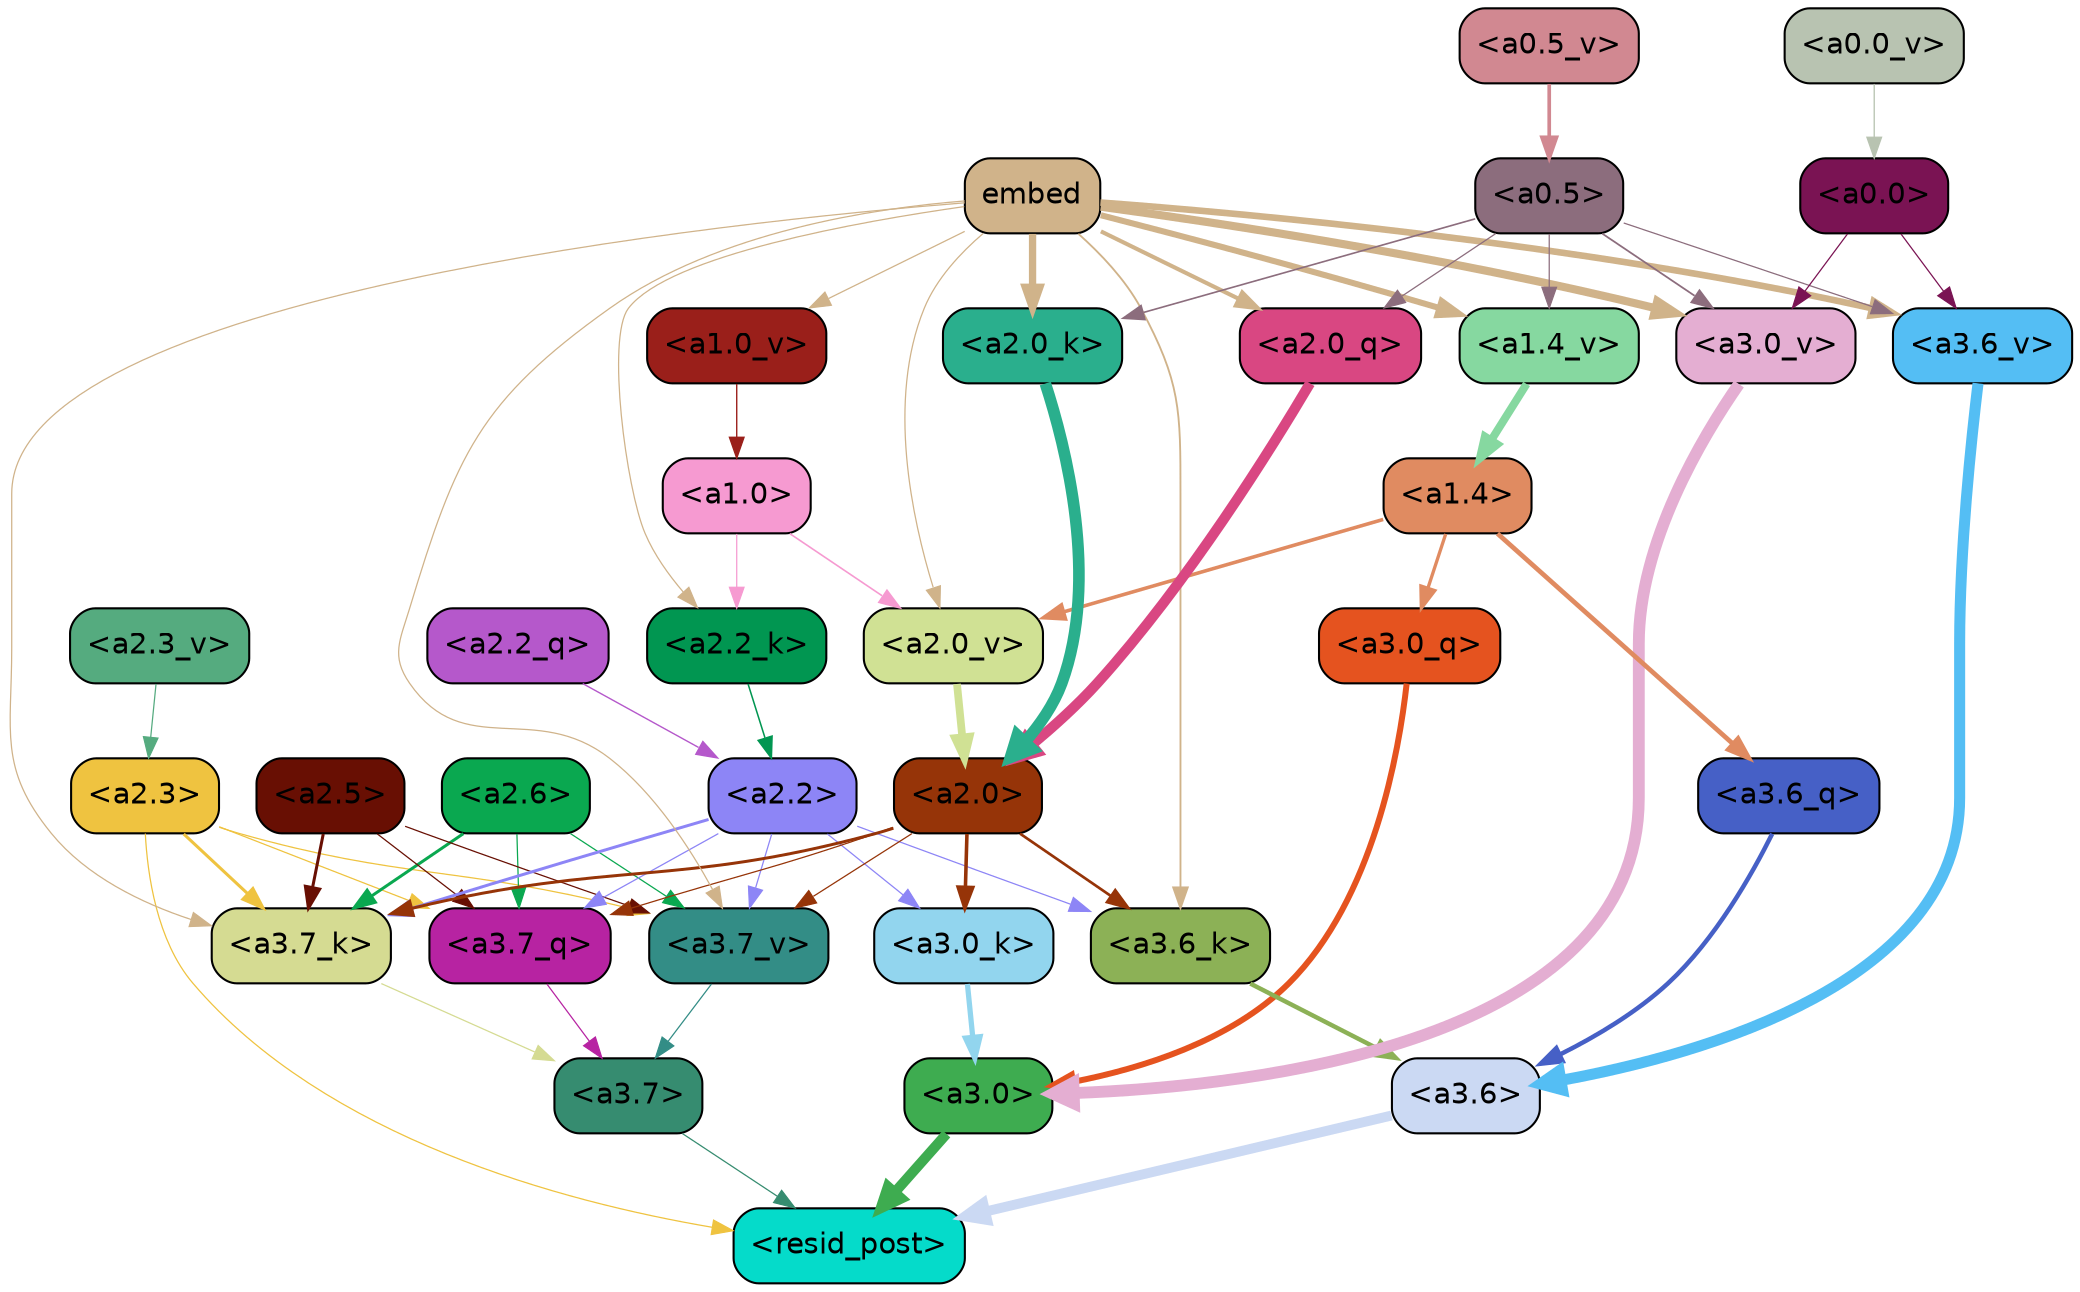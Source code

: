strict digraph "" {
	graph [bgcolor=transparent,
		layout=dot,
		overlap=false,
		splines=true
	];
	"<a3.7>"	[color=black,
		fillcolor="#368c70",
		fontname=Helvetica,
		shape=box,
		style="filled, rounded"];
	"<resid_post>"	[color=black,
		fillcolor="#05dbca",
		fontname=Helvetica,
		shape=box,
		style="filled, rounded"];
	"<a3.7>" -> "<resid_post>"	[color="#368c70",
		penwidth=0.6];
	"<a3.6>"	[color=black,
		fillcolor="#cbd9f3",
		fontname=Helvetica,
		shape=box,
		style="filled, rounded"];
	"<a3.6>" -> "<resid_post>"	[color="#cbd9f3",
		penwidth=4.746312499046326];
	"<a3.0>"	[color=black,
		fillcolor="#3eac50",
		fontname=Helvetica,
		shape=box,
		style="filled, rounded"];
	"<a3.0>" -> "<resid_post>"	[color="#3eac50",
		penwidth=4.896343111991882];
	"<a2.3>"	[color=black,
		fillcolor="#efc340",
		fontname=Helvetica,
		shape=box,
		style="filled, rounded"];
	"<a2.3>" -> "<resid_post>"	[color="#efc340",
		penwidth=0.6];
	"<a3.7_q>"	[color=black,
		fillcolor="#b723a2",
		fontname=Helvetica,
		shape=box,
		style="filled, rounded"];
	"<a2.3>" -> "<a3.7_q>"	[color="#efc340",
		penwidth=0.6];
	"<a3.7_k>"	[color=black,
		fillcolor="#d5db92",
		fontname=Helvetica,
		shape=box,
		style="filled, rounded"];
	"<a2.3>" -> "<a3.7_k>"	[color="#efc340",
		penwidth=1.467104621231556];
	"<a3.7_v>"	[color=black,
		fillcolor="#338d86",
		fontname=Helvetica,
		shape=box,
		style="filled, rounded"];
	"<a2.3>" -> "<a3.7_v>"	[color="#efc340",
		penwidth=0.6];
	"<a3.7_q>" -> "<a3.7>"	[color="#b723a2",
		penwidth=0.6];
	"<a3.6_q>"	[color=black,
		fillcolor="#4660c6",
		fontname=Helvetica,
		shape=box,
		style="filled, rounded"];
	"<a3.6_q>" -> "<a3.6>"	[color="#4660c6",
		penwidth=2.160832464694977];
	"<a3.0_q>"	[color=black,
		fillcolor="#e5531f",
		fontname=Helvetica,
		shape=box,
		style="filled, rounded"];
	"<a3.0_q>" -> "<a3.0>"	[color="#e5531f",
		penwidth=2.870753765106201];
	"<a3.7_k>" -> "<a3.7>"	[color="#d5db92",
		penwidth=0.6];
	"<a3.6_k>"	[color=black,
		fillcolor="#8cb156",
		fontname=Helvetica,
		shape=box,
		style="filled, rounded"];
	"<a3.6_k>" -> "<a3.6>"	[color="#8cb156",
		penwidth=2.13908451795578];
	"<a3.0_k>"	[color=black,
		fillcolor="#92d5ee",
		fontname=Helvetica,
		shape=box,
		style="filled, rounded"];
	"<a3.0_k>" -> "<a3.0>"	[color="#92d5ee",
		penwidth=2.520303964614868];
	"<a3.7_v>" -> "<a3.7>"	[color="#338d86",
		penwidth=0.6];
	"<a3.6_v>"	[color=black,
		fillcolor="#54bef4",
		fontname=Helvetica,
		shape=box,
		style="filled, rounded"];
	"<a3.6_v>" -> "<a3.6>"	[color="#54bef4",
		penwidth=5.297133803367615];
	"<a3.0_v>"	[color=black,
		fillcolor="#e4aed2",
		fontname=Helvetica,
		shape=box,
		style="filled, rounded"];
	"<a3.0_v>" -> "<a3.0>"	[color="#e4aed2",
		penwidth=5.680712580680847];
	"<a2.6>"	[color=black,
		fillcolor="#0aa850",
		fontname=Helvetica,
		shape=box,
		style="filled, rounded"];
	"<a2.6>" -> "<a3.7_q>"	[color="#0aa850",
		penwidth=0.6];
	"<a2.6>" -> "<a3.7_k>"	[color="#0aa850",
		penwidth=1.4453159049153328];
	"<a2.6>" -> "<a3.7_v>"	[color="#0aa850",
		penwidth=0.6];
	"<a2.5>"	[color=black,
		fillcolor="#680f03",
		fontname=Helvetica,
		shape=box,
		style="filled, rounded"];
	"<a2.5>" -> "<a3.7_q>"	[color="#680f03",
		penwidth=0.6];
	"<a2.5>" -> "<a3.7_k>"	[color="#680f03",
		penwidth=1.4526091292500496];
	"<a2.5>" -> "<a3.7_v>"	[color="#680f03",
		penwidth=0.6];
	"<a2.2>"	[color=black,
		fillcolor="#8d85f6",
		fontname=Helvetica,
		shape=box,
		style="filled, rounded"];
	"<a2.2>" -> "<a3.7_q>"	[color="#8d85f6",
		penwidth=0.6];
	"<a2.2>" -> "<a3.7_k>"	[color="#8d85f6",
		penwidth=1.4310357049107552];
	"<a2.2>" -> "<a3.6_k>"	[color="#8d85f6",
		penwidth=0.6];
	"<a2.2>" -> "<a3.0_k>"	[color="#8d85f6",
		penwidth=0.6];
	"<a2.2>" -> "<a3.7_v>"	[color="#8d85f6",
		penwidth=0.6];
	"<a2.0>"	[color=black,
		fillcolor="#963408",
		fontname=Helvetica,
		shape=box,
		style="filled, rounded"];
	"<a2.0>" -> "<a3.7_q>"	[color="#963408",
		penwidth=0.6];
	"<a2.0>" -> "<a3.7_k>"	[color="#963408",
		penwidth=1.4314699843525887];
	"<a2.0>" -> "<a3.6_k>"	[color="#963408",
		penwidth=1.2950235605239868];
	"<a2.0>" -> "<a3.0_k>"	[color="#963408",
		penwidth=1.712992787361145];
	"<a2.0>" -> "<a3.7_v>"	[color="#963408",
		penwidth=0.6];
	"<a1.4>"	[color=black,
		fillcolor="#e08b61",
		fontname=Helvetica,
		shape=box,
		style="filled, rounded"];
	"<a1.4>" -> "<a3.6_q>"	[color="#e08b61",
		penwidth=2.2719132900238037];
	"<a1.4>" -> "<a3.0_q>"	[color="#e08b61",
		penwidth=1.5932877659797668];
	"<a2.0_v>"	[color=black,
		fillcolor="#d0e194",
		fontname=Helvetica,
		shape=box,
		style="filled, rounded"];
	"<a1.4>" -> "<a2.0_v>"	[color="#e08b61",
		penwidth=1.7291951477527618];
	embed	[color=black,
		fillcolor="#d0b38a",
		fontname=Helvetica,
		shape=box,
		style="filled, rounded"];
	embed -> "<a3.7_k>"	[color="#d0b38a",
		penwidth=0.6];
	embed -> "<a3.6_k>"	[color="#d0b38a",
		penwidth=0.891706109046936];
	embed -> "<a3.7_v>"	[color="#d0b38a",
		penwidth=0.6];
	embed -> "<a3.6_v>"	[color="#d0b38a",
		penwidth=3.1766927242279053];
	embed -> "<a3.0_v>"	[color="#d0b38a",
		penwidth=3.9005755856633186];
	"<a2.0_q>"	[color=black,
		fillcolor="#d94782",
		fontname=Helvetica,
		shape=box,
		style="filled, rounded"];
	embed -> "<a2.0_q>"	[color="#d0b38a",
		penwidth=1.9666987657546997];
	"<a2.2_k>"	[color=black,
		fillcolor="#019651",
		fontname=Helvetica,
		shape=box,
		style="filled, rounded"];
	embed -> "<a2.2_k>"	[color="#d0b38a",
		penwidth=0.6];
	"<a2.0_k>"	[color=black,
		fillcolor="#2aaf8d",
		fontname=Helvetica,
		shape=box,
		style="filled, rounded"];
	embed -> "<a2.0_k>"	[color="#d0b38a",
		penwidth=3.5067105293273926];
	embed -> "<a2.0_v>"	[color="#d0b38a",
		penwidth=0.6];
	"<a1.4_v>"	[color=black,
		fillcolor="#86d8a0",
		fontname=Helvetica,
		shape=box,
		style="filled, rounded"];
	embed -> "<a1.4_v>"	[color="#d0b38a",
		penwidth=2.921818971633911];
	"<a1.0_v>"	[color=black,
		fillcolor="#9a1f1a",
		fontname=Helvetica,
		shape=box,
		style="filled, rounded"];
	embed -> "<a1.0_v>"	[color="#d0b38a",
		penwidth=0.6];
	"<a0.5>"	[color=black,
		fillcolor="#8c6d7d",
		fontname=Helvetica,
		shape=box,
		style="filled, rounded"];
	"<a0.5>" -> "<a3.6_v>"	[color="#8c6d7d",
		penwidth=0.6];
	"<a0.5>" -> "<a3.0_v>"	[color="#8c6d7d",
		penwidth=0.8493617177009583];
	"<a0.5>" -> "<a2.0_q>"	[color="#8c6d7d",
		penwidth=0.6];
	"<a0.5>" -> "<a2.0_k>"	[color="#8c6d7d",
		penwidth=0.7897228002548218];
	"<a0.5>" -> "<a1.4_v>"	[color="#8c6d7d",
		penwidth=0.6];
	"<a0.0>"	[color=black,
		fillcolor="#7a1353",
		fontname=Helvetica,
		shape=box,
		style="filled, rounded"];
	"<a0.0>" -> "<a3.6_v>"	[color="#7a1353",
		penwidth=0.6];
	"<a0.0>" -> "<a3.0_v>"	[color="#7a1353",
		penwidth=0.6];
	"<a2.2_q>"	[color=black,
		fillcolor="#b558cb",
		fontname=Helvetica,
		shape=box,
		style="filled, rounded"];
	"<a2.2_q>" -> "<a2.2>"	[color="#b558cb",
		penwidth=0.6677633281797171];
	"<a2.0_q>" -> "<a2.0>"	[color="#d94782",
		penwidth=4.966194009408355];
	"<a2.2_k>" -> "<a2.2>"	[color="#019651",
		penwidth=0.7399393804371357];
	"<a2.0_k>" -> "<a2.0>"	[color="#2aaf8d",
		penwidth=5.5817058570683];
	"<a2.3_v>"	[color=black,
		fillcolor="#55ab7f",
		fontname=Helvetica,
		shape=box,
		style="filled, rounded"];
	"<a2.3_v>" -> "<a2.3>"	[color="#55ab7f",
		penwidth=0.6];
	"<a2.0_v>" -> "<a2.0>"	[color="#d0e194",
		penwidth=3.7102378383278847];
	"<a1.0>"	[color=black,
		fillcolor="#f69ad1",
		fontname=Helvetica,
		shape=box,
		style="filled, rounded"];
	"<a1.0>" -> "<a2.2_k>"	[color="#f69ad1",
		penwidth=0.6];
	"<a1.0>" -> "<a2.0_v>"	[color="#f69ad1",
		penwidth=0.7823128998279572];
	"<a1.4_v>" -> "<a1.4>"	[color="#86d8a0",
		penwidth=3.84571635723114];
	"<a1.0_v>" -> "<a1.0>"	[color="#9a1f1a",
		penwidth=0.6638844013214111];
	"<a0.5_v>"	[color=black,
		fillcolor="#d18891",
		fontname=Helvetica,
		shape=box,
		style="filled, rounded"];
	"<a0.5_v>" -> "<a0.5>"	[color="#d18891",
		penwidth=1.769389271736145];
	"<a0.0_v>"	[color=black,
		fillcolor="#b8c3b1",
		fontname=Helvetica,
		shape=box,
		style="filled, rounded"];
	"<a0.0_v>" -> "<a0.0>"	[color="#b8c3b1",
		penwidth=0.6300240755081177];
}
